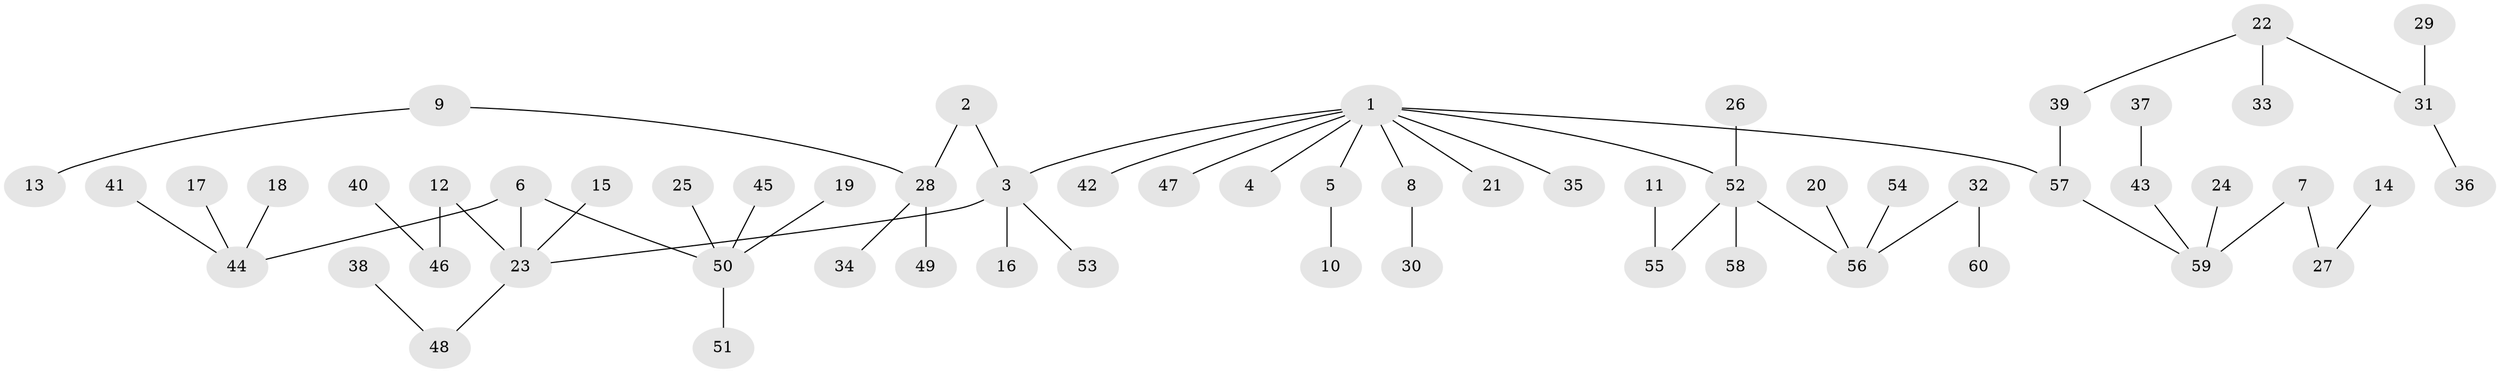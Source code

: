 // original degree distribution, {5: 0.03333333333333333, 6: 0.041666666666666664, 4: 0.058333333333333334, 3: 0.09166666666666666, 1: 0.49166666666666664, 2: 0.2833333333333333}
// Generated by graph-tools (version 1.1) at 2025/26/03/09/25 03:26:28]
// undirected, 60 vertices, 59 edges
graph export_dot {
graph [start="1"]
  node [color=gray90,style=filled];
  1;
  2;
  3;
  4;
  5;
  6;
  7;
  8;
  9;
  10;
  11;
  12;
  13;
  14;
  15;
  16;
  17;
  18;
  19;
  20;
  21;
  22;
  23;
  24;
  25;
  26;
  27;
  28;
  29;
  30;
  31;
  32;
  33;
  34;
  35;
  36;
  37;
  38;
  39;
  40;
  41;
  42;
  43;
  44;
  45;
  46;
  47;
  48;
  49;
  50;
  51;
  52;
  53;
  54;
  55;
  56;
  57;
  58;
  59;
  60;
  1 -- 3 [weight=1.0];
  1 -- 4 [weight=1.0];
  1 -- 5 [weight=1.0];
  1 -- 8 [weight=1.0];
  1 -- 21 [weight=1.0];
  1 -- 35 [weight=1.0];
  1 -- 42 [weight=1.0];
  1 -- 47 [weight=1.0];
  1 -- 52 [weight=1.0];
  1 -- 57 [weight=1.0];
  2 -- 3 [weight=1.0];
  2 -- 28 [weight=1.0];
  3 -- 16 [weight=1.0];
  3 -- 23 [weight=1.0];
  3 -- 53 [weight=1.0];
  5 -- 10 [weight=1.0];
  6 -- 23 [weight=1.0];
  6 -- 44 [weight=1.0];
  6 -- 50 [weight=1.0];
  7 -- 27 [weight=1.0];
  7 -- 59 [weight=1.0];
  8 -- 30 [weight=1.0];
  9 -- 13 [weight=1.0];
  9 -- 28 [weight=1.0];
  11 -- 55 [weight=1.0];
  12 -- 23 [weight=1.0];
  12 -- 46 [weight=1.0];
  14 -- 27 [weight=1.0];
  15 -- 23 [weight=1.0];
  17 -- 44 [weight=1.0];
  18 -- 44 [weight=1.0];
  19 -- 50 [weight=1.0];
  20 -- 56 [weight=1.0];
  22 -- 31 [weight=1.0];
  22 -- 33 [weight=1.0];
  22 -- 39 [weight=1.0];
  23 -- 48 [weight=1.0];
  24 -- 59 [weight=1.0];
  25 -- 50 [weight=1.0];
  26 -- 52 [weight=1.0];
  28 -- 34 [weight=1.0];
  28 -- 49 [weight=1.0];
  29 -- 31 [weight=1.0];
  31 -- 36 [weight=1.0];
  32 -- 56 [weight=1.0];
  32 -- 60 [weight=1.0];
  37 -- 43 [weight=1.0];
  38 -- 48 [weight=1.0];
  39 -- 57 [weight=1.0];
  40 -- 46 [weight=1.0];
  41 -- 44 [weight=1.0];
  43 -- 59 [weight=1.0];
  45 -- 50 [weight=1.0];
  50 -- 51 [weight=1.0];
  52 -- 55 [weight=1.0];
  52 -- 56 [weight=1.0];
  52 -- 58 [weight=1.0];
  54 -- 56 [weight=1.0];
  57 -- 59 [weight=1.0];
}
